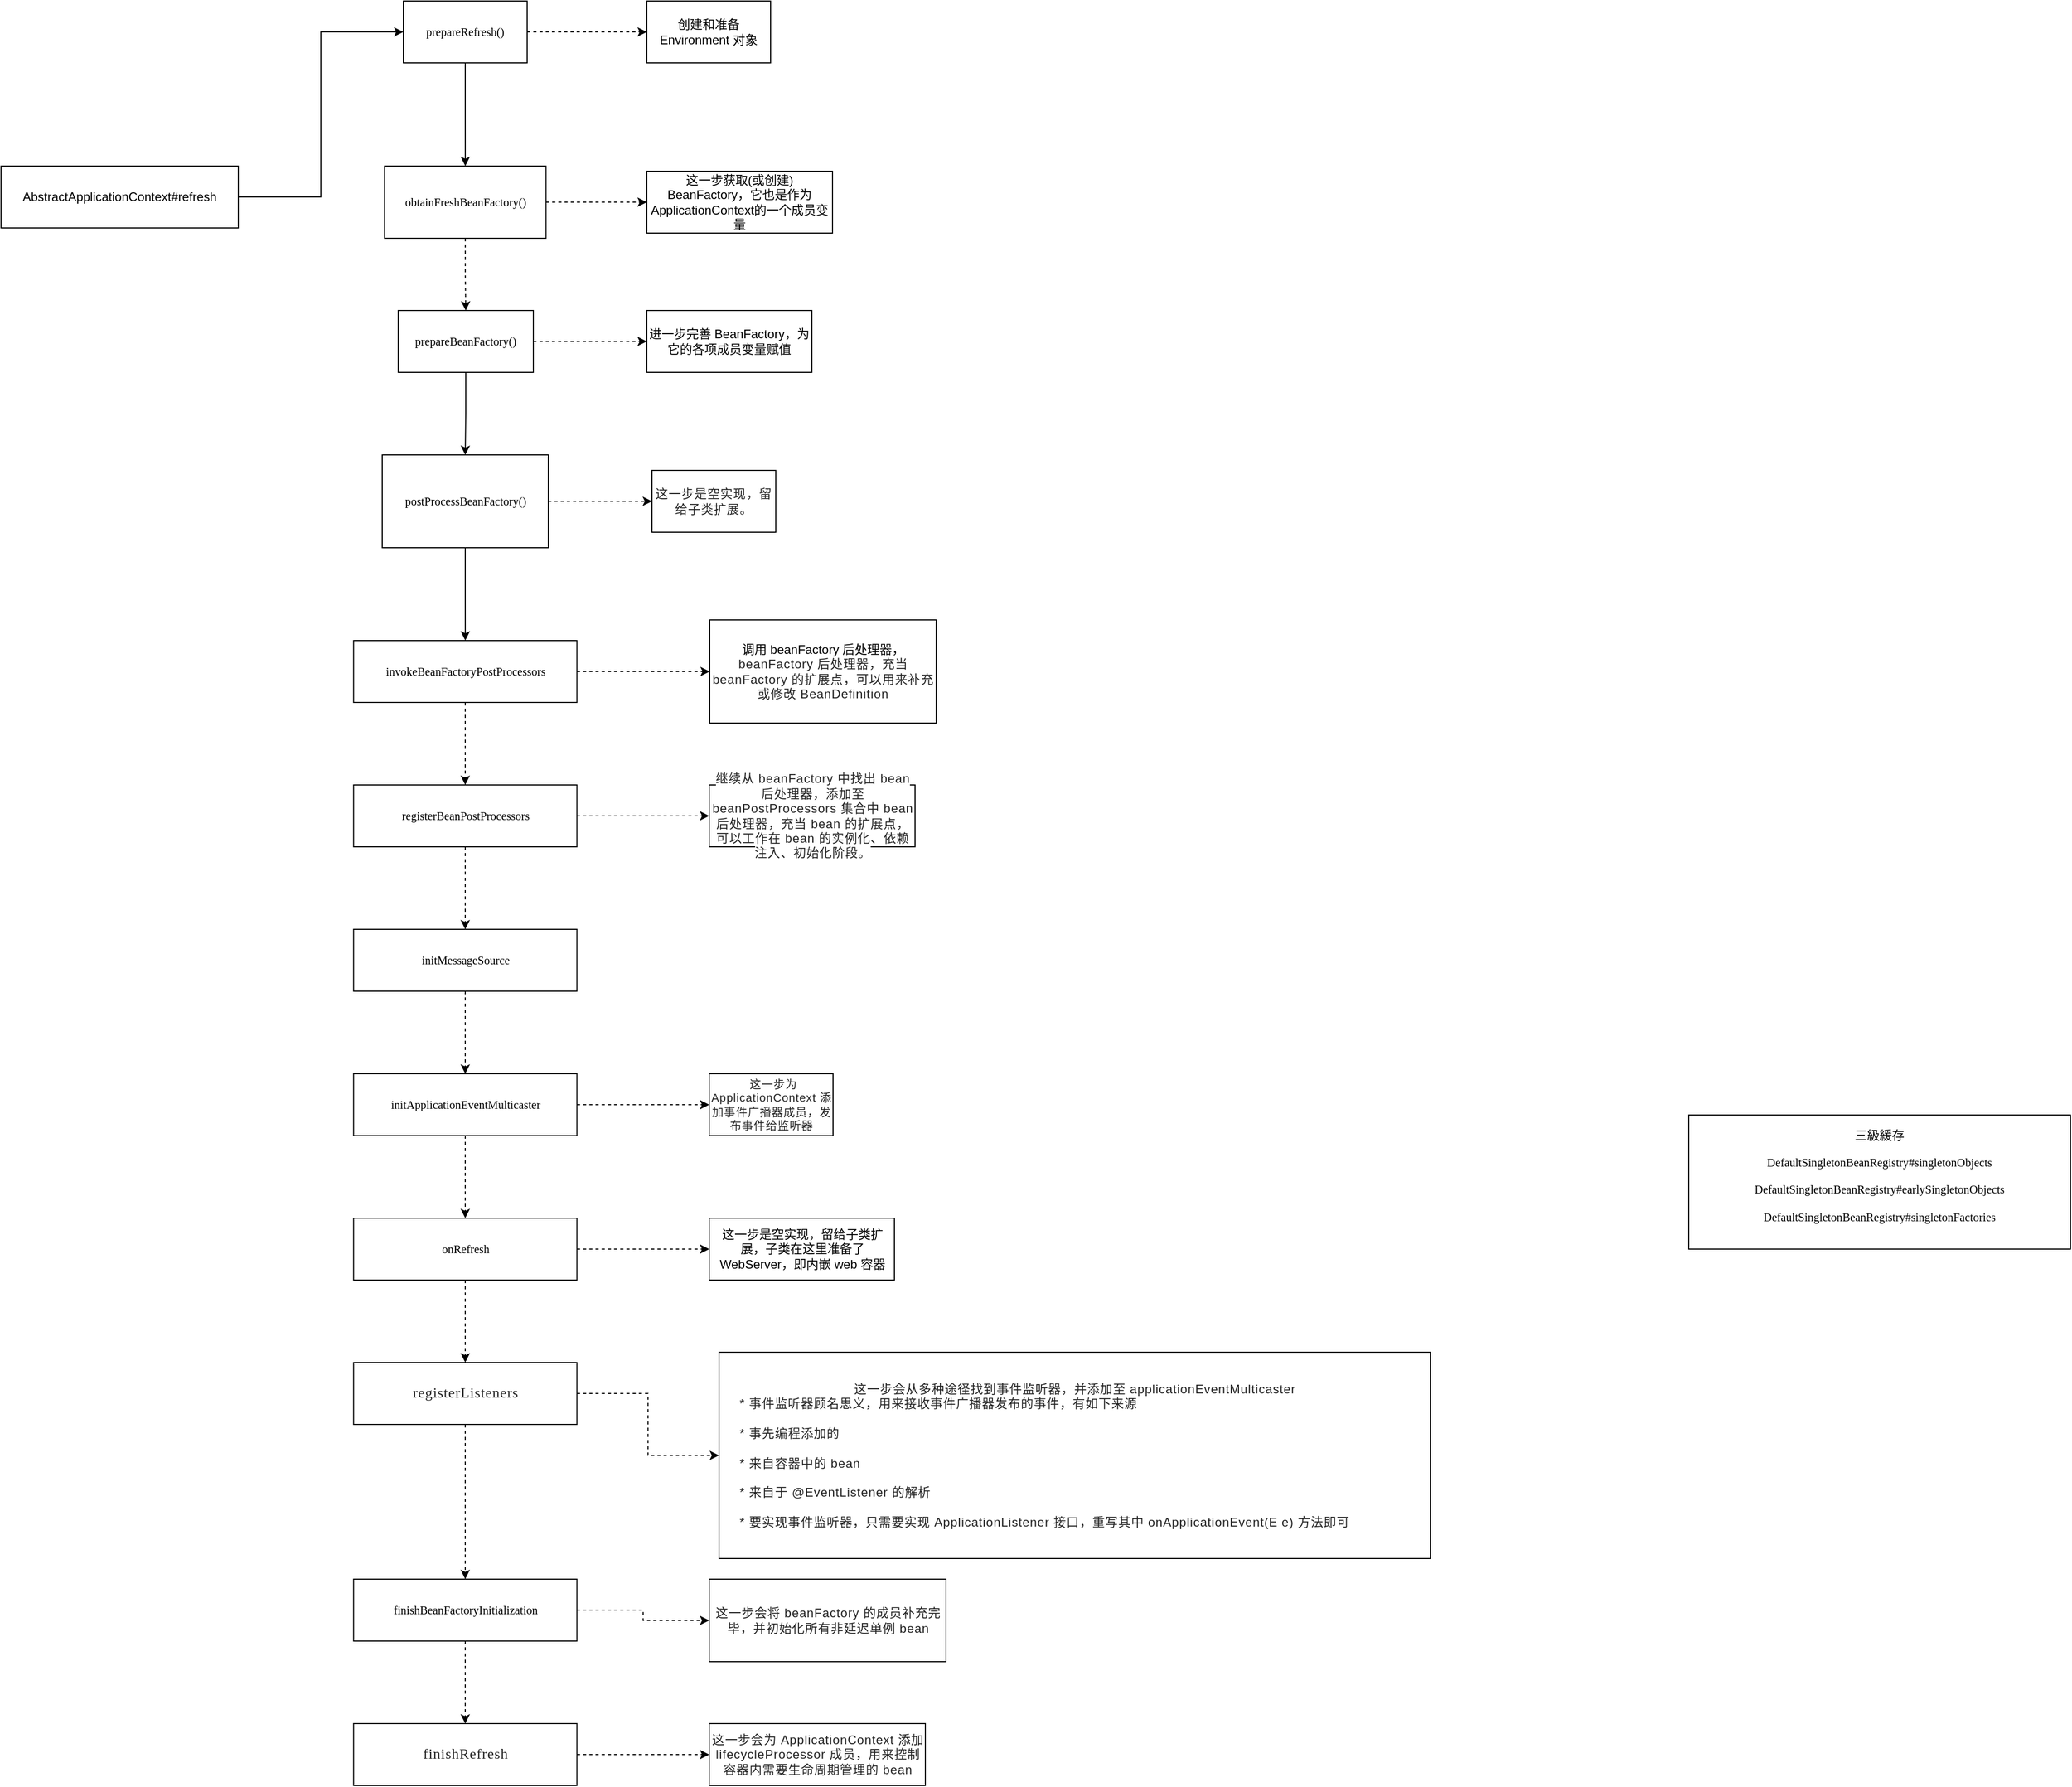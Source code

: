 <mxfile version="16.6.6" type="github">
  <diagram id="Km3hOTP_TFFmn3upVToj" name="Page-1">
    <mxGraphModel dx="2692" dy="540" grid="1" gridSize="10" guides="1" tooltips="1" connect="1" arrows="1" fold="1" page="1" pageScale="1" pageWidth="827" pageHeight="1169" math="0" shadow="0">
      <root>
        <mxCell id="0" />
        <mxCell id="1" parent="0" />
        <mxCell id="On-2ADN7kd9dpEOP8VJU-1" style="edgeStyle=orthogonalEdgeStyle;rounded=0;orthogonalLoop=1;jettySize=auto;html=1;entryX=0;entryY=0.5;entryDx=0;entryDy=0;" edge="1" parent="1" source="On-2ADN7kd9dpEOP8VJU-2" target="On-2ADN7kd9dpEOP8VJU-5">
          <mxGeometry relative="1" as="geometry" />
        </mxCell>
        <mxCell id="On-2ADN7kd9dpEOP8VJU-2" value="AbstractApplicationContext#refresh" style="rounded=0;whiteSpace=wrap;html=1;" vertex="1" parent="1">
          <mxGeometry x="-906" y="540" width="230" height="60" as="geometry" />
        </mxCell>
        <mxCell id="On-2ADN7kd9dpEOP8VJU-3" value="" style="edgeStyle=orthogonalEdgeStyle;rounded=0;orthogonalLoop=1;jettySize=auto;html=1;dashed=1;" edge="1" parent="1" source="On-2ADN7kd9dpEOP8VJU-5" target="On-2ADN7kd9dpEOP8VJU-6">
          <mxGeometry relative="1" as="geometry" />
        </mxCell>
        <mxCell id="On-2ADN7kd9dpEOP8VJU-4" value="" style="edgeStyle=orthogonalEdgeStyle;rounded=0;orthogonalLoop=1;jettySize=auto;html=1;" edge="1" parent="1" source="On-2ADN7kd9dpEOP8VJU-5" target="On-2ADN7kd9dpEOP8VJU-9">
          <mxGeometry relative="1" as="geometry" />
        </mxCell>
        <mxCell id="On-2ADN7kd9dpEOP8VJU-5" value="&lt;pre style=&quot;background-color: rgb(255 , 255 , 255) ; font-family: &amp;#34;consolas&amp;#34; ; font-size: 8.4pt&quot;&gt;prepareRefresh()&lt;/pre&gt;" style="rounded=0;whiteSpace=wrap;html=1;" vertex="1" parent="1">
          <mxGeometry x="-516" y="380" width="120" height="60" as="geometry" />
        </mxCell>
        <mxCell id="On-2ADN7kd9dpEOP8VJU-6" value="创建和准备Environment 对象" style="rounded=0;whiteSpace=wrap;html=1;" vertex="1" parent="1">
          <mxGeometry x="-280" y="380" width="120" height="60" as="geometry" />
        </mxCell>
        <mxCell id="On-2ADN7kd9dpEOP8VJU-7" value="" style="edgeStyle=orthogonalEdgeStyle;rounded=0;orthogonalLoop=1;jettySize=auto;html=1;dashed=1;entryX=0;entryY=0.5;entryDx=0;entryDy=0;" edge="1" parent="1" source="On-2ADN7kd9dpEOP8VJU-9" target="On-2ADN7kd9dpEOP8VJU-13">
          <mxGeometry relative="1" as="geometry">
            <mxPoint x="-286" y="575" as="targetPoint" />
          </mxGeometry>
        </mxCell>
        <mxCell id="On-2ADN7kd9dpEOP8VJU-8" value="" style="edgeStyle=orthogonalEdgeStyle;rounded=0;orthogonalLoop=1;jettySize=auto;html=1;dashed=1;" edge="1" parent="1" source="On-2ADN7kd9dpEOP8VJU-9" target="On-2ADN7kd9dpEOP8VJU-11">
          <mxGeometry relative="1" as="geometry" />
        </mxCell>
        <mxCell id="On-2ADN7kd9dpEOP8VJU-9" value="&lt;pre style=&quot;background-color: rgb(255 , 255 , 255) ; font-family: &amp;#34;consolas&amp;#34; ; font-size: 8.4pt&quot;&gt;&lt;pre style=&quot;font-family: &amp;#34;consolas&amp;#34; ; font-size: 8.4pt&quot;&gt;&lt;pre style=&quot;font-family: &amp;#34;consolas&amp;#34; ; font-size: 8.4pt&quot;&gt;obtainFreshBeanFactory()&lt;/pre&gt;&lt;/pre&gt;&lt;/pre&gt;" style="rounded=0;whiteSpace=wrap;html=1;" vertex="1" parent="1">
          <mxGeometry x="-534.25" y="540" width="156.5" height="70" as="geometry" />
        </mxCell>
        <mxCell id="On-2ADN7kd9dpEOP8VJU-10" value="" style="edgeStyle=orthogonalEdgeStyle;rounded=0;orthogonalLoop=1;jettySize=auto;html=1;dashed=1;entryX=0;entryY=0.5;entryDx=0;entryDy=0;" edge="1" parent="1" source="On-2ADN7kd9dpEOP8VJU-11" target="On-2ADN7kd9dpEOP8VJU-12">
          <mxGeometry relative="1" as="geometry">
            <mxPoint x="-280" y="710" as="targetPoint" />
          </mxGeometry>
        </mxCell>
        <mxCell id="On-2ADN7kd9dpEOP8VJU-15" value="" style="edgeStyle=orthogonalEdgeStyle;rounded=0;orthogonalLoop=1;jettySize=auto;html=1;" edge="1" parent="1" source="On-2ADN7kd9dpEOP8VJU-11" target="On-2ADN7kd9dpEOP8VJU-14">
          <mxGeometry relative="1" as="geometry" />
        </mxCell>
        <mxCell id="On-2ADN7kd9dpEOP8VJU-11" value="&lt;pre style=&quot;background-color: rgb(255 , 255 , 255) ; font-family: &amp;#34;consolas&amp;#34; ; font-size: 8.4pt&quot;&gt;&lt;pre style=&quot;font-family: &amp;#34;consolas&amp;#34; ; font-size: 8.4pt&quot;&gt;prepareBeanFactory()&lt;/pre&gt;&lt;/pre&gt;" style="rounded=0;whiteSpace=wrap;html=1;" vertex="1" parent="1">
          <mxGeometry x="-521" y="680" width="131" height="60" as="geometry" />
        </mxCell>
        <mxCell id="On-2ADN7kd9dpEOP8VJU-12" value="进一步完善 BeanFactory，为它的各项成员变量赋值" style="rounded=0;whiteSpace=wrap;html=1;labelBorderColor=none;" vertex="1" parent="1">
          <mxGeometry x="-280" y="680" width="160" height="60" as="geometry" />
        </mxCell>
        <mxCell id="On-2ADN7kd9dpEOP8VJU-13" value="这一步获取(或创建) BeanFactory，它也是作为 ApplicationContext的一个成员变量" style="rounded=0;whiteSpace=wrap;html=1;labelBorderColor=none;" vertex="1" parent="1">
          <mxGeometry x="-280" y="545" width="180" height="60" as="geometry" />
        </mxCell>
        <mxCell id="On-2ADN7kd9dpEOP8VJU-18" value="" style="edgeStyle=orthogonalEdgeStyle;rounded=0;orthogonalLoop=1;jettySize=auto;html=1;dashed=1;" edge="1" parent="1" source="On-2ADN7kd9dpEOP8VJU-14" target="On-2ADN7kd9dpEOP8VJU-17">
          <mxGeometry relative="1" as="geometry" />
        </mxCell>
        <mxCell id="On-2ADN7kd9dpEOP8VJU-20" value="" style="edgeStyle=orthogonalEdgeStyle;rounded=0;orthogonalLoop=1;jettySize=auto;html=1;fontSize=12;" edge="1" parent="1" source="On-2ADN7kd9dpEOP8VJU-14" target="On-2ADN7kd9dpEOP8VJU-19">
          <mxGeometry relative="1" as="geometry" />
        </mxCell>
        <mxCell id="On-2ADN7kd9dpEOP8VJU-14" value="&lt;pre style=&quot;background-color: rgb(255 , 255 , 255) ; font-family: &amp;#34;consolas&amp;#34; ; font-size: 8.4pt&quot;&gt;&lt;pre style=&quot;font-family: &amp;#34;consolas&amp;#34; ; font-size: 8.4pt&quot;&gt;&lt;pre style=&quot;font-family: &amp;#34;consolas&amp;#34; ; font-size: 8.4pt&quot;&gt;postProcessBeanFactory()&lt;/pre&gt;&lt;/pre&gt;&lt;/pre&gt;" style="rounded=0;whiteSpace=wrap;html=1;" vertex="1" parent="1">
          <mxGeometry x="-536.5" y="820" width="161" height="90" as="geometry" />
        </mxCell>
        <mxCell id="On-2ADN7kd9dpEOP8VJU-17" value="&lt;span style=&quot;color: rgb(34 , 34 , 34) ; letter-spacing: 0.544px ; text-align: justify ; background-color: rgb(255 , 255 , 255)&quot;&gt;&lt;font style=&quot;font-size: 12px&quot;&gt;这一步是空实现，留给子类扩展。&lt;/font&gt;&lt;/span&gt;" style="whiteSpace=wrap;html=1;rounded=0;" vertex="1" parent="1">
          <mxGeometry x="-275" y="835" width="120" height="60" as="geometry" />
        </mxCell>
        <mxCell id="On-2ADN7kd9dpEOP8VJU-22" value="" style="edgeStyle=orthogonalEdgeStyle;rounded=0;orthogonalLoop=1;jettySize=auto;html=1;dashed=1;fontSize=12;" edge="1" parent="1" source="On-2ADN7kd9dpEOP8VJU-19" target="On-2ADN7kd9dpEOP8VJU-21">
          <mxGeometry relative="1" as="geometry" />
        </mxCell>
        <mxCell id="On-2ADN7kd9dpEOP8VJU-24" value="" style="edgeStyle=orthogonalEdgeStyle;rounded=0;orthogonalLoop=1;jettySize=auto;html=1;dashed=1;fontSize=12;" edge="1" parent="1" source="On-2ADN7kd9dpEOP8VJU-19" target="On-2ADN7kd9dpEOP8VJU-23">
          <mxGeometry relative="1" as="geometry" />
        </mxCell>
        <mxCell id="On-2ADN7kd9dpEOP8VJU-19" value="&lt;pre style=&quot;background-color: rgb(255 , 255 , 255) ; font-family: &amp;#34;consolas&amp;#34; ; font-size: 8.4pt&quot;&gt;&lt;pre style=&quot;font-family: &amp;#34;consolas&amp;#34; ; font-size: 8.4pt&quot;&gt;&lt;pre style=&quot;font-family: &amp;#34;consolas&amp;#34; ; font-size: 8.4pt&quot;&gt;&lt;pre style=&quot;font-family: &amp;#34;consolas&amp;#34; ; font-size: 8.4pt&quot;&gt;invokeBeanFactoryPostProcessors&lt;/pre&gt;&lt;/pre&gt;&lt;/pre&gt;&lt;/pre&gt;" style="rounded=0;whiteSpace=wrap;html=1;" vertex="1" parent="1">
          <mxGeometry x="-564.25" y="1000" width="216.5" height="60" as="geometry" />
        </mxCell>
        <mxCell id="On-2ADN7kd9dpEOP8VJU-21" value="&lt;font style=&quot;font-size: 12px&quot;&gt;调用 beanFactory 后处理器，&lt;span style=&quot;color: rgb(34 , 34 , 34) ; letter-spacing: 0.544px ; text-align: justify ; background-color: rgb(255 , 255 , 255)&quot;&gt;beanFactory 后处理器，充当 beanFactory 的扩展点，可以用来补充或修改 BeanDefinition&lt;/span&gt;&lt;/font&gt;" style="whiteSpace=wrap;html=1;rounded=0;" vertex="1" parent="1">
          <mxGeometry x="-219" y="980" width="219.5" height="100" as="geometry" />
        </mxCell>
        <mxCell id="On-2ADN7kd9dpEOP8VJU-26" value="" style="edgeStyle=orthogonalEdgeStyle;rounded=0;orthogonalLoop=1;jettySize=auto;html=1;dashed=1;fontSize=12;" edge="1" parent="1" source="On-2ADN7kd9dpEOP8VJU-23" target="On-2ADN7kd9dpEOP8VJU-25">
          <mxGeometry relative="1" as="geometry" />
        </mxCell>
        <mxCell id="On-2ADN7kd9dpEOP8VJU-28" value="" style="edgeStyle=orthogonalEdgeStyle;rounded=0;orthogonalLoop=1;jettySize=auto;html=1;dashed=1;fontSize=12;" edge="1" parent="1" source="On-2ADN7kd9dpEOP8VJU-23" target="On-2ADN7kd9dpEOP8VJU-27">
          <mxGeometry relative="1" as="geometry" />
        </mxCell>
        <mxCell id="On-2ADN7kd9dpEOP8VJU-23" value="&lt;pre style=&quot;background-color: rgb(255 , 255 , 255) ; font-family: &amp;#34;consolas&amp;#34; ; font-size: 8.4pt&quot;&gt;&lt;pre style=&quot;font-family: &amp;#34;consolas&amp;#34; ; font-size: 8.4pt&quot;&gt;&lt;pre style=&quot;font-family: &amp;#34;consolas&amp;#34; ; font-size: 8.4pt&quot;&gt;&lt;pre style=&quot;font-family: &amp;#34;consolas&amp;#34; ; font-size: 8.4pt&quot;&gt;&lt;pre style=&quot;font-family: &amp;#34;consolas&amp;#34; ; font-size: 8.4pt&quot;&gt;registerBeanPostProcessors&lt;/pre&gt;&lt;/pre&gt;&lt;/pre&gt;&lt;/pre&gt;&lt;/pre&gt;" style="rounded=0;whiteSpace=wrap;html=1;" vertex="1" parent="1">
          <mxGeometry x="-564.25" y="1140" width="216.5" height="60" as="geometry" />
        </mxCell>
        <mxCell id="On-2ADN7kd9dpEOP8VJU-25" value="&lt;font style=&quot;font-size: 12px&quot;&gt;&lt;span style=&quot;color: rgb(34 , 34 , 34) ; font-family: , , ; letter-spacing: 0.544px ; text-align: justify ; background-color: rgb(255 , 255 , 255)&quot;&gt;继续从 beanFactory 中找出 bean 后处理器，添加至 beanPostProcessors 集合中&lt;/span&gt;&lt;span style=&quot;color: rgb(34 , 34 , 34) ; font-family: , , ; letter-spacing: 0.544px ; text-align: justify ; background-color: rgb(255 , 255 , 255)&quot;&gt;&amp;nbsp;bean 后处理器，充当 bean 的扩展点，可以工作在 bean 的实例化、依赖注入、初始化阶段。&lt;/span&gt;&lt;/font&gt;" style="whiteSpace=wrap;html=1;rounded=0;" vertex="1" parent="1">
          <mxGeometry x="-219.5" y="1140" width="199.5" height="60" as="geometry" />
        </mxCell>
        <mxCell id="On-2ADN7kd9dpEOP8VJU-30" value="" style="edgeStyle=orthogonalEdgeStyle;rounded=0;orthogonalLoop=1;jettySize=auto;html=1;dashed=1;fontSize=12;" edge="1" parent="1" source="On-2ADN7kd9dpEOP8VJU-27" target="On-2ADN7kd9dpEOP8VJU-29">
          <mxGeometry relative="1" as="geometry" />
        </mxCell>
        <mxCell id="On-2ADN7kd9dpEOP8VJU-27" value="&lt;pre style=&quot;background-color: rgb(255 , 255 , 255) ; font-family: &amp;#34;consolas&amp;#34; ; font-size: 8.4pt&quot;&gt;&lt;pre style=&quot;font-family: &amp;#34;consolas&amp;#34; ; font-size: 8.4pt&quot;&gt;&lt;pre style=&quot;font-family: &amp;#34;consolas&amp;#34; ; font-size: 8.4pt&quot;&gt;&lt;pre style=&quot;font-family: &amp;#34;consolas&amp;#34; ; font-size: 8.4pt&quot;&gt;&lt;pre style=&quot;font-family: &amp;#34;consolas&amp;#34; ; font-size: 8.4pt&quot;&gt;&lt;pre style=&quot;font-family: &amp;#34;consolas&amp;#34; ; font-size: 8.4pt&quot;&gt;initMessageSource&lt;/pre&gt;&lt;/pre&gt;&lt;/pre&gt;&lt;/pre&gt;&lt;/pre&gt;&lt;/pre&gt;" style="rounded=0;whiteSpace=wrap;html=1;" vertex="1" parent="1">
          <mxGeometry x="-564.25" y="1280" width="216.5" height="60" as="geometry" />
        </mxCell>
        <mxCell id="On-2ADN7kd9dpEOP8VJU-32" value="" style="edgeStyle=orthogonalEdgeStyle;rounded=0;orthogonalLoop=1;jettySize=auto;html=1;dashed=1;fontSize=12;" edge="1" parent="1" source="On-2ADN7kd9dpEOP8VJU-29" target="On-2ADN7kd9dpEOP8VJU-31">
          <mxGeometry relative="1" as="geometry" />
        </mxCell>
        <mxCell id="On-2ADN7kd9dpEOP8VJU-34" value="" style="edgeStyle=orthogonalEdgeStyle;rounded=0;orthogonalLoop=1;jettySize=auto;html=1;dashed=1;fontSize=11;" edge="1" parent="1" source="On-2ADN7kd9dpEOP8VJU-29" target="On-2ADN7kd9dpEOP8VJU-33">
          <mxGeometry relative="1" as="geometry" />
        </mxCell>
        <mxCell id="On-2ADN7kd9dpEOP8VJU-29" value="&lt;pre style=&quot;background-color: rgb(255 , 255 , 255) ; font-family: &amp;#34;consolas&amp;#34; ; font-size: 8.4pt&quot;&gt;&lt;pre style=&quot;font-family: &amp;#34;consolas&amp;#34; ; font-size: 8.4pt&quot;&gt;&lt;pre style=&quot;font-family: &amp;#34;consolas&amp;#34; ; font-size: 8.4pt&quot;&gt;&lt;pre style=&quot;font-family: &amp;#34;consolas&amp;#34; ; font-size: 8.4pt&quot;&gt;&lt;pre style=&quot;font-family: &amp;#34;consolas&amp;#34; ; font-size: 8.4pt&quot;&gt;&lt;pre style=&quot;font-family: &amp;#34;consolas&amp;#34; ; font-size: 8.4pt&quot;&gt;&lt;pre style=&quot;font-family: &amp;#34;consolas&amp;#34; ; font-size: 8.4pt&quot;&gt;initApplicationEventMulticaster&lt;/pre&gt;&lt;/pre&gt;&lt;/pre&gt;&lt;/pre&gt;&lt;/pre&gt;&lt;/pre&gt;&lt;/pre&gt;" style="rounded=0;whiteSpace=wrap;html=1;" vertex="1" parent="1">
          <mxGeometry x="-564.25" y="1420" width="216.5" height="60" as="geometry" />
        </mxCell>
        <mxCell id="On-2ADN7kd9dpEOP8VJU-31" value="&lt;span style=&quot;color: rgb(34, 34, 34); font-size: 11px; letter-spacing: 0.544px; text-align: justify; background-color: rgb(255, 255, 255);&quot;&gt;&amp;nbsp;这一步为 ApplicationContext 添加事件广播器成员，&lt;/span&gt;&lt;span style=&quot;color: rgb(34, 34, 34); font-size: 11px; letter-spacing: 0.544px; text-align: justify; background-color: rgb(255, 255, 255);&quot;&gt;发布事件给监听器&lt;/span&gt;" style="whiteSpace=wrap;html=1;rounded=0;fontSize=11;" vertex="1" parent="1">
          <mxGeometry x="-219.5" y="1420" width="120" height="60" as="geometry" />
        </mxCell>
        <mxCell id="On-2ADN7kd9dpEOP8VJU-40" value="" style="edgeStyle=orthogonalEdgeStyle;rounded=0;orthogonalLoop=1;jettySize=auto;html=1;dashed=1;fontSize=11;" edge="1" parent="1" source="On-2ADN7kd9dpEOP8VJU-33" target="On-2ADN7kd9dpEOP8VJU-39">
          <mxGeometry relative="1" as="geometry" />
        </mxCell>
        <mxCell id="On-2ADN7kd9dpEOP8VJU-42" value="" style="edgeStyle=orthogonalEdgeStyle;rounded=0;orthogonalLoop=1;jettySize=auto;html=1;dashed=1;fontSize=11;" edge="1" parent="1" source="On-2ADN7kd9dpEOP8VJU-33" target="On-2ADN7kd9dpEOP8VJU-41">
          <mxGeometry relative="1" as="geometry" />
        </mxCell>
        <mxCell id="On-2ADN7kd9dpEOP8VJU-33" value="&lt;pre style=&quot;background-color: rgb(255 , 255 , 255) ; font-family: &amp;#34;consolas&amp;#34; ; font-size: 8.4pt&quot;&gt;&lt;pre style=&quot;font-family: &amp;#34;consolas&amp;#34; ; font-size: 8.4pt&quot;&gt;&lt;pre style=&quot;font-family: &amp;#34;consolas&amp;#34; ; font-size: 8.4pt&quot;&gt;&lt;pre style=&quot;font-family: &amp;#34;consolas&amp;#34; ; font-size: 8.4pt&quot;&gt;&lt;pre style=&quot;font-family: &amp;#34;consolas&amp;#34; ; font-size: 8.4pt&quot;&gt;&lt;pre style=&quot;font-family: &amp;#34;consolas&amp;#34; ; font-size: 8.4pt&quot;&gt;&lt;pre style=&quot;font-family: &amp;#34;consolas&amp;#34; ; font-size: 8.4pt&quot;&gt;&lt;pre style=&quot;font-family: &amp;#34;consolas&amp;#34; ; font-size: 8.4pt&quot;&gt;onRefresh&lt;/pre&gt;&lt;/pre&gt;&lt;/pre&gt;&lt;/pre&gt;&lt;/pre&gt;&lt;/pre&gt;&lt;/pre&gt;&lt;/pre&gt;" style="rounded=0;whiteSpace=wrap;html=1;" vertex="1" parent="1">
          <mxGeometry x="-564.25" y="1560" width="216.5" height="60" as="geometry" />
        </mxCell>
        <mxCell id="On-2ADN7kd9dpEOP8VJU-39" value="这一步是空实现，留给子类扩展，子类在这里准备了 WebServer，即内嵌 web 容器" style="rounded=0;whiteSpace=wrap;html=1;" vertex="1" parent="1">
          <mxGeometry x="-219.5" y="1560" width="179.5" height="60" as="geometry" />
        </mxCell>
        <mxCell id="On-2ADN7kd9dpEOP8VJU-44" value="" style="edgeStyle=orthogonalEdgeStyle;rounded=0;orthogonalLoop=1;jettySize=auto;html=1;dashed=1;fontSize=11;" edge="1" parent="1" source="On-2ADN7kd9dpEOP8VJU-41" target="On-2ADN7kd9dpEOP8VJU-43">
          <mxGeometry relative="1" as="geometry" />
        </mxCell>
        <mxCell id="On-2ADN7kd9dpEOP8VJU-50" value="" style="edgeStyle=orthogonalEdgeStyle;rounded=0;orthogonalLoop=1;jettySize=auto;html=1;dashed=1;fontSize=12;" edge="1" parent="1" source="On-2ADN7kd9dpEOP8VJU-41" target="On-2ADN7kd9dpEOP8VJU-49">
          <mxGeometry relative="1" as="geometry" />
        </mxCell>
        <mxCell id="On-2ADN7kd9dpEOP8VJU-41" value="&lt;pre style=&quot;background-color: rgb(255 , 255 , 255) ; font-family: &amp;#34;consolas&amp;#34; ; font-size: 8.4pt&quot;&gt;&lt;pre style=&quot;font-family: &amp;#34;consolas&amp;#34; ; font-size: 8.4pt&quot;&gt;&lt;pre style=&quot;font-family: &amp;#34;consolas&amp;#34; ; font-size: 8.4pt&quot;&gt;&lt;pre style=&quot;font-family: &amp;#34;consolas&amp;#34; ; font-size: 8.4pt&quot;&gt;&lt;pre style=&quot;font-family: &amp;#34;consolas&amp;#34; ; font-size: 8.4pt&quot;&gt;&lt;pre style=&quot;font-family: &amp;#34;consolas&amp;#34; ; font-size: 8.4pt&quot;&gt;&lt;pre style=&quot;font-family: &amp;#34;consolas&amp;#34; ; font-size: 8.4pt&quot;&gt;&lt;pre style=&quot;font-family: &amp;#34;consolas&amp;#34; ; font-size: 8.4pt&quot;&gt;&lt;span style=&quot;color: rgb(34 , 34 , 34) ; font-family: , , ; font-size: 14px ; letter-spacing: 0.544px ; text-align: justify&quot;&gt;registerListeners&lt;/span&gt;&lt;br&gt;&lt;/pre&gt;&lt;/pre&gt;&lt;/pre&gt;&lt;/pre&gt;&lt;/pre&gt;&lt;/pre&gt;&lt;/pre&gt;&lt;/pre&gt;" style="rounded=0;whiteSpace=wrap;html=1;" vertex="1" parent="1">
          <mxGeometry x="-564.25" y="1700" width="216.5" height="60" as="geometry" />
        </mxCell>
        <mxCell id="On-2ADN7kd9dpEOP8VJU-43" value="&lt;span style=&quot;color: rgb(34 , 34 , 34) ; font-family: , , ; letter-spacing: 0.544px ; text-align: justify ; background-color: rgb(255 , 255 , 255)&quot;&gt;&lt;font style=&quot;font-size: 12px&quot;&gt;这一步会从多种途径找到事件监听器，并添加至 applicationEventMulticaster&lt;br&gt;&lt;/font&gt;&lt;/span&gt;&lt;p style=&quot;margin: 0px auto ; padding: 0px ; outline: 0px ; max-width: 100% ; box-sizing: border-box ; clear: both ; min-height: 1em ; color: rgb(34 , 34 , 34) ; letter-spacing: 0.544px ; text-align: justify ; background-color: rgb(255 , 255 , 255) ; vertical-align: inherit ; width: 649.912px ; overflow-wrap: break-word&quot;&gt;&lt;font style=&quot;font-size: 12px&quot;&gt;* 事件监听器顾名思义，用来接收事件广播器发布的事件，有如下来源&lt;/font&gt;&lt;/p&gt;&lt;p style=&quot;margin: 0px ; padding: 0px ; outline: 0px ; max-width: 100% ; clear: both ; min-height: 1em ; color: rgb(34 , 34 , 34) ; letter-spacing: 0.544px ; text-align: justify ; background-color: rgb(255 , 255 , 255) ; vertical-align: inherit ; box-sizing: border-box ; overflow-wrap: break-word&quot;&gt;&lt;font style=&quot;font-size: 12px&quot;&gt;&lt;br style=&quot;margin: 0px ; padding: 0px ; outline: 0px ; max-width: 100% ; box-sizing: border-box ; overflow-wrap: break-word&quot;&gt;&lt;/font&gt;&lt;/p&gt;&lt;p style=&quot;margin: 0px auto ; padding: 0px ; outline: 0px ; max-width: 100% ; box-sizing: border-box ; clear: both ; min-height: 1em ; color: rgb(34 , 34 , 34) ; letter-spacing: 0.544px ; text-align: justify ; background-color: rgb(255 , 255 , 255) ; vertical-align: inherit ; width: 649.912px ; overflow-wrap: break-word&quot;&gt;&lt;font style=&quot;font-size: 12px&quot;&gt;* 事先编程添加的&lt;/font&gt;&lt;/p&gt;&lt;p style=&quot;margin: 0px ; padding: 0px ; outline: 0px ; max-width: 100% ; clear: both ; min-height: 1em ; color: rgb(34 , 34 , 34) ; letter-spacing: 0.544px ; text-align: justify ; background-color: rgb(255 , 255 , 255) ; vertical-align: inherit ; box-sizing: border-box ; overflow-wrap: break-word&quot;&gt;&lt;font style=&quot;font-size: 12px&quot;&gt;&lt;br style=&quot;margin: 0px ; padding: 0px ; outline: 0px ; max-width: 100% ; box-sizing: border-box ; overflow-wrap: break-word&quot;&gt;&lt;/font&gt;&lt;/p&gt;&lt;p style=&quot;margin: 0px auto ; padding: 0px ; outline: 0px ; max-width: 100% ; box-sizing: border-box ; clear: both ; min-height: 1em ; color: rgb(34 , 34 , 34) ; letter-spacing: 0.544px ; text-align: justify ; background-color: rgb(255 , 255 , 255) ; vertical-align: inherit ; width: 649.912px ; overflow-wrap: break-word&quot;&gt;&lt;font style=&quot;font-size: 12px&quot;&gt;* 来自容器中的 bean&lt;/font&gt;&lt;/p&gt;&lt;p style=&quot;margin: 0px ; padding: 0px ; outline: 0px ; max-width: 100% ; clear: both ; min-height: 1em ; color: rgb(34 , 34 , 34) ; letter-spacing: 0.544px ; text-align: justify ; background-color: rgb(255 , 255 , 255) ; vertical-align: inherit ; box-sizing: border-box ; overflow-wrap: break-word&quot;&gt;&lt;font style=&quot;font-size: 12px&quot;&gt;&lt;br style=&quot;margin: 0px ; padding: 0px ; outline: 0px ; max-width: 100% ; box-sizing: border-box ; overflow-wrap: break-word&quot;&gt;&lt;/font&gt;&lt;/p&gt;&lt;p style=&quot;margin: 0px auto ; padding: 0px ; outline: 0px ; max-width: 100% ; box-sizing: border-box ; clear: both ; min-height: 1em ; color: rgb(34 , 34 , 34) ; letter-spacing: 0.544px ; text-align: justify ; background-color: rgb(255 , 255 , 255) ; vertical-align: inherit ; width: 649.912px ; overflow-wrap: break-word&quot;&gt;&lt;font style=&quot;font-size: 12px&quot;&gt;* 来自于 @EventListener 的解析&lt;/font&gt;&lt;/p&gt;&lt;p style=&quot;margin: 0px ; padding: 0px ; outline: 0px ; max-width: 100% ; clear: both ; min-height: 1em ; color: rgb(34 , 34 , 34) ; letter-spacing: 0.544px ; text-align: justify ; background-color: rgb(255 , 255 , 255) ; vertical-align: inherit ; box-sizing: border-box ; overflow-wrap: break-word&quot;&gt;&lt;font style=&quot;font-size: 12px&quot;&gt;&lt;br style=&quot;margin: 0px ; padding: 0px ; outline: 0px ; max-width: 100% ; box-sizing: border-box ; overflow-wrap: break-word&quot;&gt;&lt;/font&gt;&lt;/p&gt;&lt;p style=&quot;margin: 0px auto ; padding: 0px ; outline: 0px ; max-width: 100% ; box-sizing: border-box ; clear: both ; min-height: 1em ; color: rgb(34 , 34 , 34) ; letter-spacing: 0.544px ; text-align: justify ; background-color: rgb(255 , 255 , 255) ; vertical-align: inherit ; width: 649.912px ; overflow-wrap: break-word&quot;&gt;&lt;font style=&quot;font-size: 12px&quot;&gt;* 要实现事件监听器，只需要实现 ApplicationListener 接口，重写其中 onApplicationEvent(E e) 方法即可&lt;/font&gt;&lt;/p&gt;" style="whiteSpace=wrap;html=1;rounded=0;" vertex="1" parent="1">
          <mxGeometry x="-210" y="1690" width="689.5" height="200" as="geometry" />
        </mxCell>
        <mxCell id="On-2ADN7kd9dpEOP8VJU-52" value="" style="edgeStyle=orthogonalEdgeStyle;rounded=0;orthogonalLoop=1;jettySize=auto;html=1;dashed=1;fontSize=12;" edge="1" parent="1" source="On-2ADN7kd9dpEOP8VJU-49" target="On-2ADN7kd9dpEOP8VJU-51">
          <mxGeometry relative="1" as="geometry" />
        </mxCell>
        <mxCell id="On-2ADN7kd9dpEOP8VJU-54" value="" style="edgeStyle=orthogonalEdgeStyle;rounded=0;orthogonalLoop=1;jettySize=auto;html=1;dashed=1;fontSize=12;" edge="1" parent="1" source="On-2ADN7kd9dpEOP8VJU-49" target="On-2ADN7kd9dpEOP8VJU-53">
          <mxGeometry relative="1" as="geometry" />
        </mxCell>
        <mxCell id="On-2ADN7kd9dpEOP8VJU-49" value="&lt;pre style=&quot;background-color: rgb(255 , 255 , 255) ; font-family: &amp;#34;consolas&amp;#34; ; font-size: 8.4pt&quot;&gt;&lt;pre style=&quot;font-family: &amp;#34;consolas&amp;#34; ; font-size: 8.4pt&quot;&gt;&lt;pre style=&quot;font-family: &amp;#34;consolas&amp;#34; ; font-size: 8.4pt&quot;&gt;&lt;pre style=&quot;font-family: &amp;#34;consolas&amp;#34; ; font-size: 8.4pt&quot;&gt;&lt;pre style=&quot;font-family: &amp;#34;consolas&amp;#34; ; font-size: 8.4pt&quot;&gt;&lt;pre style=&quot;font-family: &amp;#34;consolas&amp;#34; ; font-size: 8.4pt&quot;&gt;&lt;pre style=&quot;font-family: &amp;#34;consolas&amp;#34; ; font-size: 8.4pt&quot;&gt;&lt;pre style=&quot;font-family: &amp;#34;consolas&amp;#34; ; font-size: 8.4pt&quot;&gt;&lt;pre style=&quot;font-family: &amp;#34;consolas&amp;#34; ; font-size: 8.4pt&quot;&gt;finishBeanFactoryInitialization&lt;/pre&gt;&lt;/pre&gt;&lt;/pre&gt;&lt;/pre&gt;&lt;/pre&gt;&lt;/pre&gt;&lt;/pre&gt;&lt;/pre&gt;&lt;/pre&gt;" style="rounded=0;whiteSpace=wrap;html=1;" vertex="1" parent="1">
          <mxGeometry x="-564.25" y="1910" width="216.5" height="60" as="geometry" />
        </mxCell>
        <mxCell id="On-2ADN7kd9dpEOP8VJU-51" value="&lt;span style=&quot;color: rgb(34, 34, 34); font-size: 12px; letter-spacing: 0.544px; text-align: justify; background-color: rgb(255, 255, 255);&quot;&gt;这一步会将 beanFactory 的成员补充完毕，并初始化所有非延迟单例 bean&lt;/span&gt;" style="whiteSpace=wrap;html=1;rounded=0;fontSize=12;" vertex="1" parent="1">
          <mxGeometry x="-219.5" y="1910" width="229.5" height="80" as="geometry" />
        </mxCell>
        <mxCell id="On-2ADN7kd9dpEOP8VJU-56" value="" style="edgeStyle=orthogonalEdgeStyle;rounded=0;orthogonalLoop=1;jettySize=auto;html=1;dashed=1;fontSize=12;" edge="1" parent="1" source="On-2ADN7kd9dpEOP8VJU-53" target="On-2ADN7kd9dpEOP8VJU-55">
          <mxGeometry relative="1" as="geometry" />
        </mxCell>
        <mxCell id="On-2ADN7kd9dpEOP8VJU-53" value="&lt;pre style=&quot;background-color: rgb(255 , 255 , 255) ; font-family: &amp;#34;consolas&amp;#34; ; font-size: 8.4pt&quot;&gt;&lt;pre style=&quot;font-family: &amp;#34;consolas&amp;#34; ; font-size: 8.4pt&quot;&gt;&lt;pre style=&quot;font-family: &amp;#34;consolas&amp;#34; ; font-size: 8.4pt&quot;&gt;&lt;pre style=&quot;font-family: &amp;#34;consolas&amp;#34; ; font-size: 8.4pt&quot;&gt;&lt;pre style=&quot;font-family: &amp;#34;consolas&amp;#34; ; font-size: 8.4pt&quot;&gt;&lt;pre style=&quot;font-family: &amp;#34;consolas&amp;#34; ; font-size: 8.4pt&quot;&gt;&lt;pre style=&quot;font-family: &amp;#34;consolas&amp;#34; ; font-size: 8.4pt&quot;&gt;&lt;pre style=&quot;font-family: &amp;#34;consolas&amp;#34; ; font-size: 8.4pt&quot;&gt;&lt;pre style=&quot;font-family: &amp;#34;consolas&amp;#34; ; font-size: 8.4pt&quot;&gt;&lt;span style=&quot;color: rgb(34 , 34 , 34) ; font-family: , , ; font-size: 14px ; letter-spacing: 0.544px ; text-align: justify&quot;&gt;finishRefresh&lt;/span&gt;&lt;br&gt;&lt;/pre&gt;&lt;/pre&gt;&lt;/pre&gt;&lt;/pre&gt;&lt;/pre&gt;&lt;/pre&gt;&lt;/pre&gt;&lt;/pre&gt;&lt;/pre&gt;" style="rounded=0;whiteSpace=wrap;html=1;" vertex="1" parent="1">
          <mxGeometry x="-564.25" y="2050" width="216.5" height="60" as="geometry" />
        </mxCell>
        <mxCell id="On-2ADN7kd9dpEOP8VJU-55" value="&lt;span style=&quot;color: rgb(34, 34, 34); font-size: 12px; letter-spacing: 0.544px; text-align: justify; background-color: rgb(255, 255, 255);&quot;&gt;这一步会为 ApplicationContext 添加 lifecycleProcessor 成员，用来控制容器内需要生命周期管理的 bean&lt;/span&gt;" style="whiteSpace=wrap;html=1;rounded=0;fontSize=12;" vertex="1" parent="1">
          <mxGeometry x="-219.5" y="2050" width="209.5" height="60" as="geometry" />
        </mxCell>
        <mxCell id="On-2ADN7kd9dpEOP8VJU-57" value="三級緩存&lt;br&gt;&lt;pre style=&quot;background-color: rgb(255 , 255 , 255)&quot;&gt;&lt;font face=&quot;consolas&quot;&gt;&lt;span style=&quot;font-size: 11.2px&quot;&gt;DefaultSingletonBeanRegistry#singletonObjects&lt;/span&gt;&lt;span style=&quot;font-size: 8.4pt&quot;&gt;&lt;br&gt;&lt;/span&gt;&lt;/font&gt;&lt;/pre&gt;&lt;pre style=&quot;background-color: rgb(255 , 255 , 255)&quot;&gt;&lt;font face=&quot;consolas&quot;&gt;&lt;span style=&quot;font-size: 11.2px&quot;&gt;DefaultSingletonBeanRegistry#earlySingletonObjects&lt;br&gt;&lt;/span&gt;&lt;/font&gt;&lt;/pre&gt;&lt;pre style=&quot;background-color: rgb(255 , 255 , 255)&quot;&gt;&lt;font face=&quot;consolas&quot;&gt;&lt;span style=&quot;font-size: 11.2px&quot;&gt;DefaultSingletonBeanRegistry#singletonFactories&lt;br&gt;&lt;/span&gt;&lt;/font&gt;&lt;/pre&gt;" style="rounded=0;whiteSpace=wrap;html=1;fontSize=12;" vertex="1" parent="1">
          <mxGeometry x="730" y="1460" width="370" height="130" as="geometry" />
        </mxCell>
      </root>
    </mxGraphModel>
  </diagram>
</mxfile>
